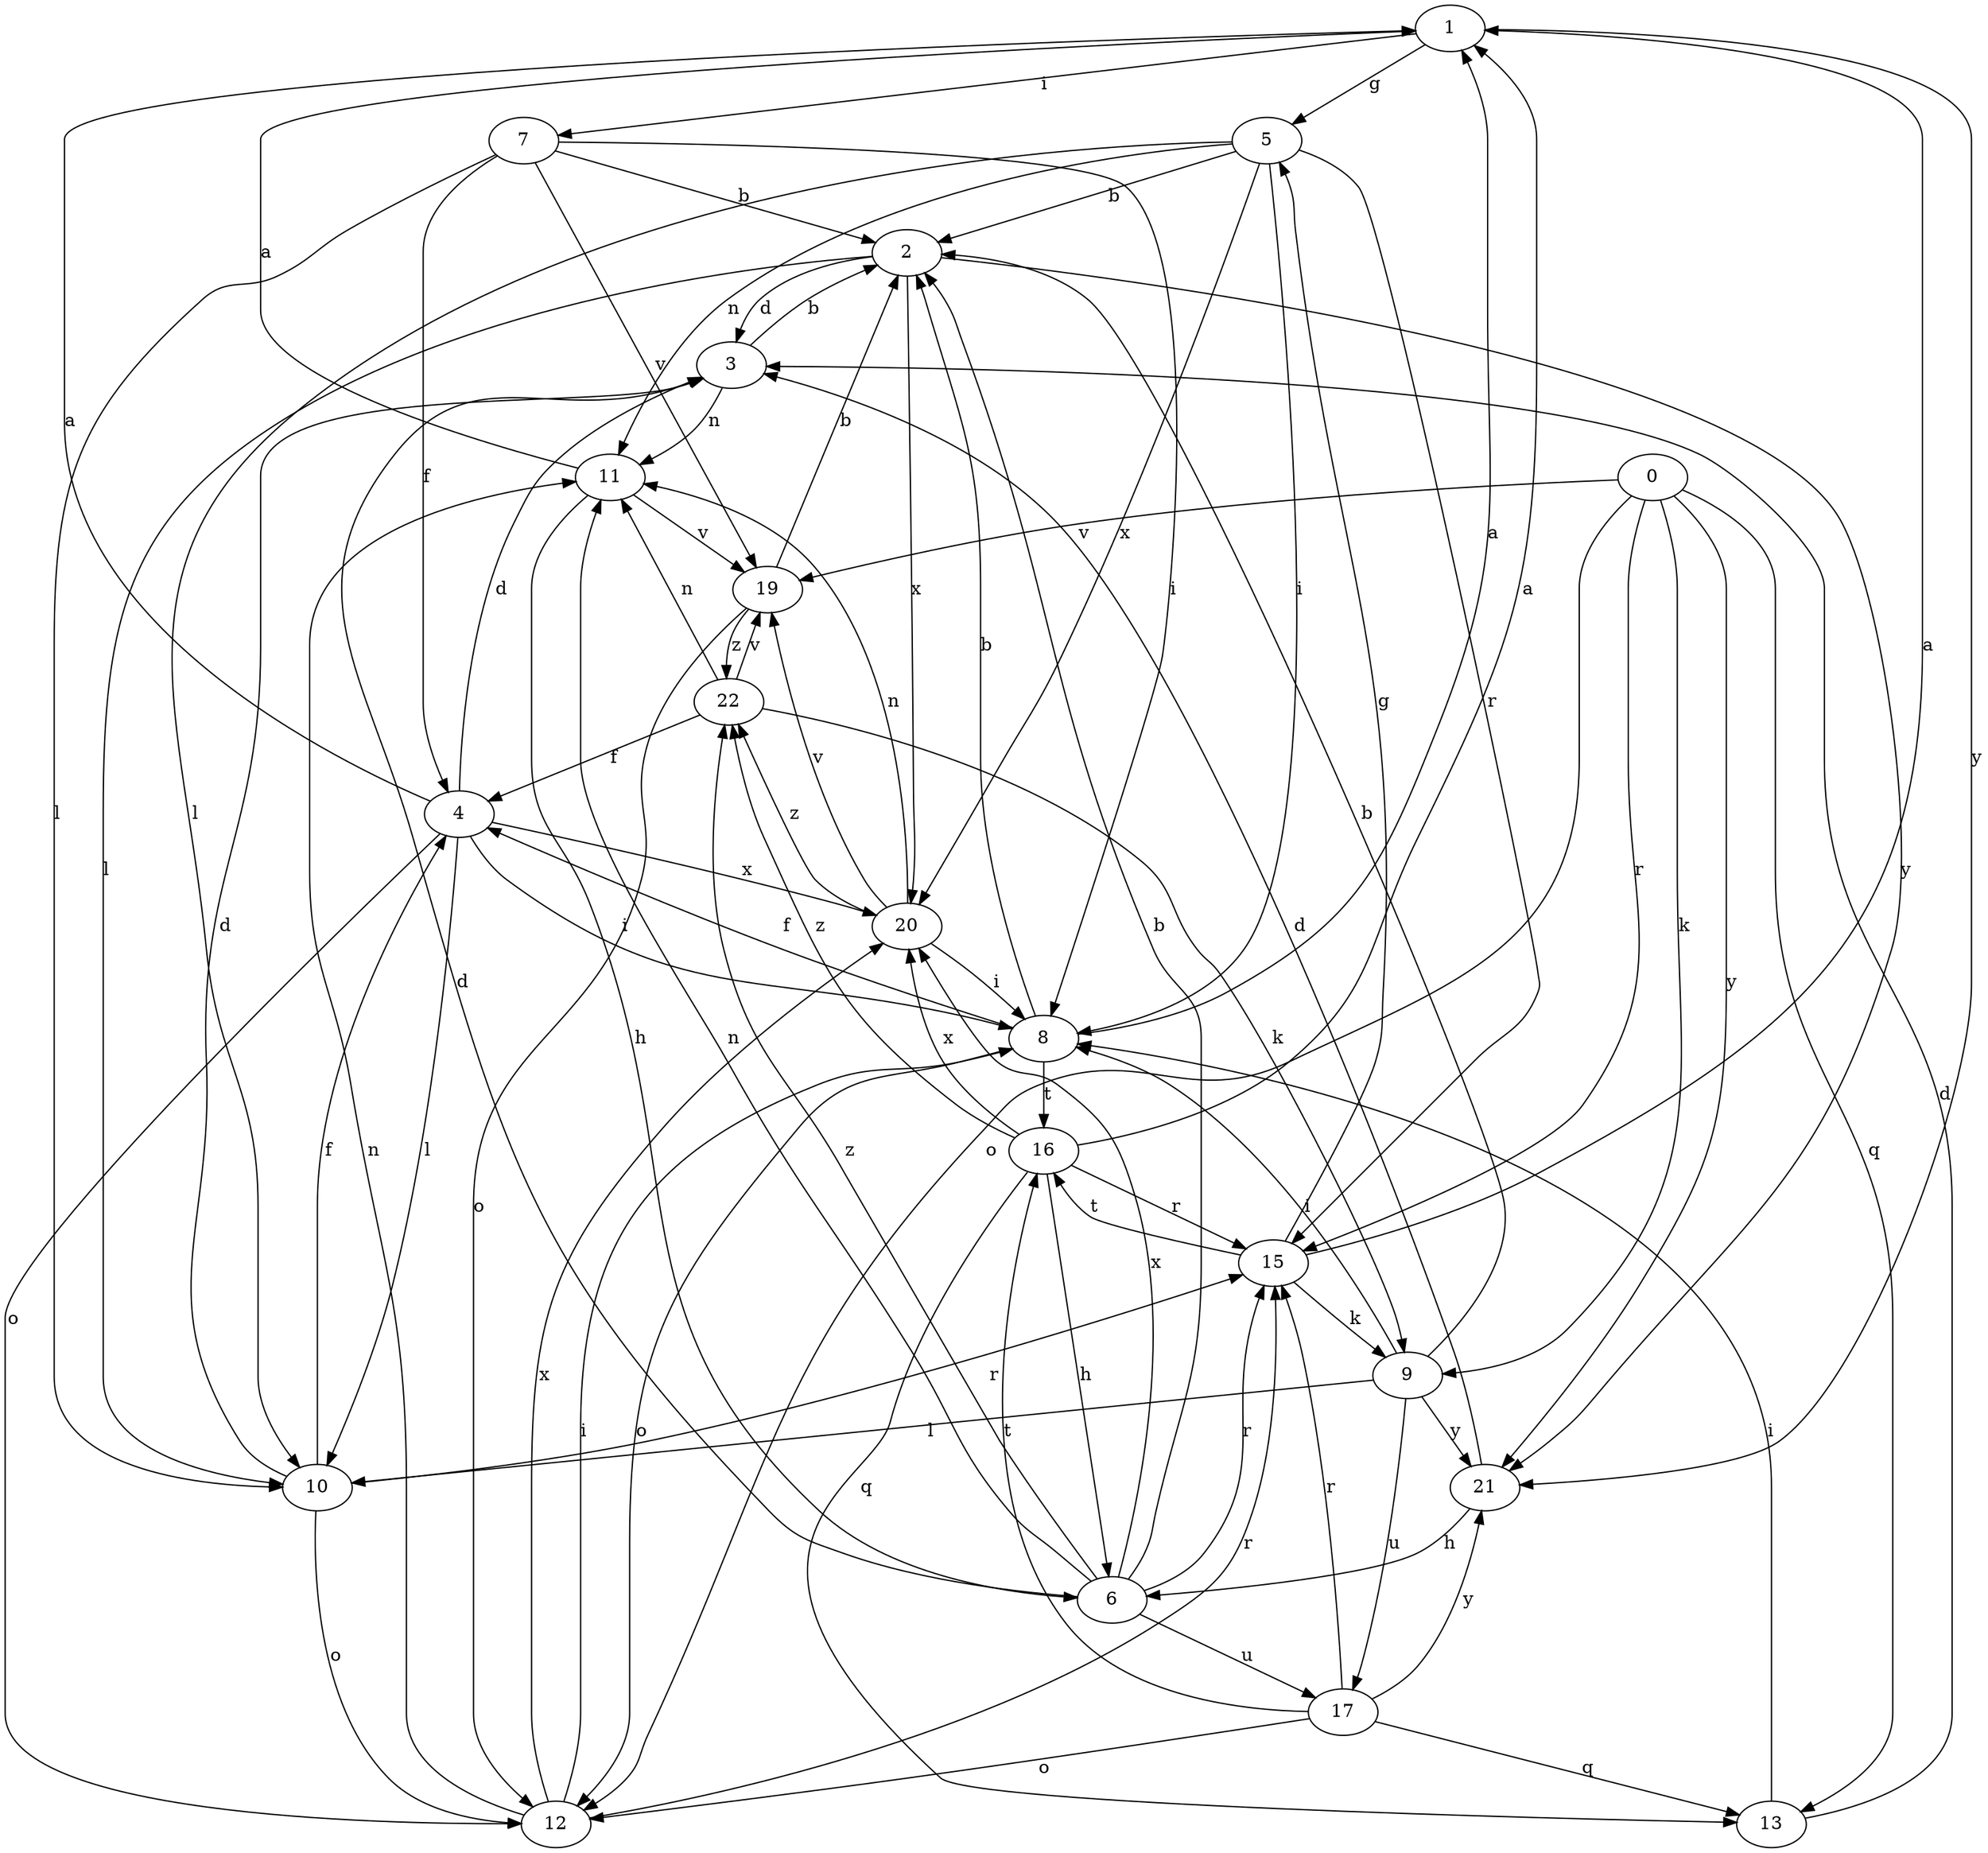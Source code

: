 strict digraph  {
1;
2;
3;
4;
5;
6;
7;
8;
9;
10;
11;
12;
13;
15;
16;
17;
19;
20;
0;
21;
22;
1 -> 5  [label=g];
1 -> 7  [label=i];
1 -> 21  [label=y];
2 -> 3  [label=d];
2 -> 10  [label=l];
2 -> 20  [label=x];
2 -> 21  [label=y];
3 -> 2  [label=b];
3 -> 11  [label=n];
4 -> 1  [label=a];
4 -> 3  [label=d];
4 -> 8  [label=i];
4 -> 10  [label=l];
4 -> 12  [label=o];
4 -> 20  [label=x];
5 -> 2  [label=b];
5 -> 8  [label=i];
5 -> 10  [label=l];
5 -> 11  [label=n];
5 -> 15  [label=r];
5 -> 20  [label=x];
6 -> 2  [label=b];
6 -> 3  [label=d];
6 -> 11  [label=n];
6 -> 15  [label=r];
6 -> 17  [label=u];
6 -> 20  [label=x];
6 -> 22  [label=z];
7 -> 2  [label=b];
7 -> 4  [label=f];
7 -> 8  [label=i];
7 -> 10  [label=l];
7 -> 19  [label=v];
8 -> 1  [label=a];
8 -> 2  [label=b];
8 -> 4  [label=f];
8 -> 12  [label=o];
8 -> 16  [label=t];
9 -> 2  [label=b];
9 -> 8  [label=i];
9 -> 10  [label=l];
9 -> 17  [label=u];
9 -> 21  [label=y];
10 -> 3  [label=d];
10 -> 4  [label=f];
10 -> 12  [label=o];
10 -> 15  [label=r];
11 -> 1  [label=a];
11 -> 6  [label=h];
11 -> 19  [label=v];
12 -> 8  [label=i];
12 -> 11  [label=n];
12 -> 15  [label=r];
12 -> 20  [label=x];
13 -> 3  [label=d];
13 -> 8  [label=i];
15 -> 1  [label=a];
15 -> 5  [label=g];
15 -> 9  [label=k];
15 -> 16  [label=t];
16 -> 1  [label=a];
16 -> 6  [label=h];
16 -> 13  [label=q];
16 -> 15  [label=r];
16 -> 20  [label=x];
16 -> 22  [label=z];
17 -> 12  [label=o];
17 -> 13  [label=q];
17 -> 15  [label=r];
17 -> 16  [label=t];
17 -> 21  [label=y];
19 -> 2  [label=b];
19 -> 12  [label=o];
19 -> 22  [label=z];
20 -> 8  [label=i];
20 -> 11  [label=n];
20 -> 19  [label=v];
20 -> 22  [label=z];
0 -> 9  [label=k];
0 -> 12  [label=o];
0 -> 13  [label=q];
0 -> 15  [label=r];
0 -> 19  [label=v];
0 -> 21  [label=y];
21 -> 3  [label=d];
21 -> 6  [label=h];
22 -> 4  [label=f];
22 -> 9  [label=k];
22 -> 11  [label=n];
22 -> 19  [label=v];
}

